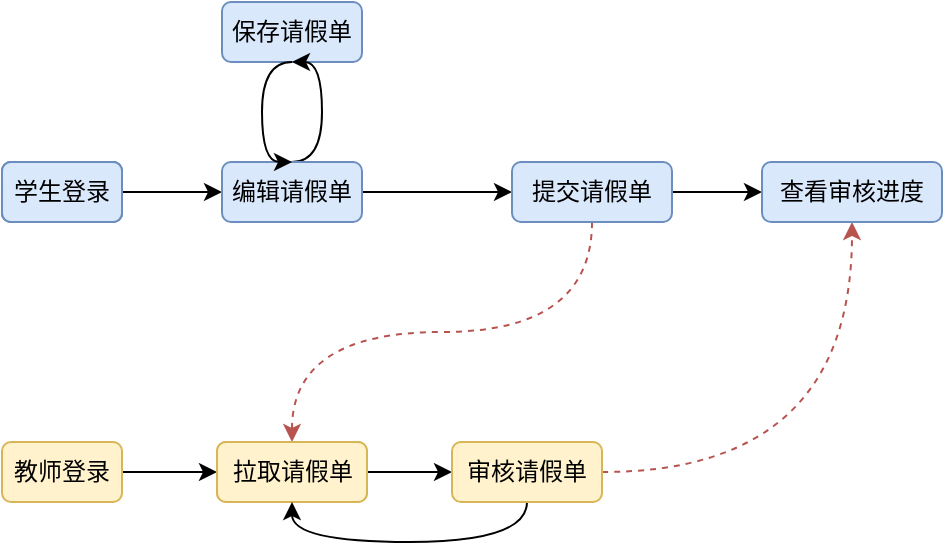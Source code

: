 <mxfile version="13.11.0" type="device"><diagram id="T8bHTVuCwac5UObbhcjZ" name="第 1 页"><mxGraphModel dx="1038" dy="585" grid="1" gridSize="10" guides="1" tooltips="1" connect="1" arrows="1" fold="1" page="1" pageScale="1" pageWidth="850" pageHeight="1100" math="0" shadow="0"><root><mxCell id="0"/><mxCell id="1" parent="0"/><mxCell id="f8gPI9lLjhUC61HTYJYY-6" value="保存请假单" style="rounded=1;whiteSpace=wrap;html=1;fillColor=#dae8fc;strokeColor=#6c8ebf;" vertex="1" parent="1"><mxGeometry x="200" y="80" width="70" height="30" as="geometry"/></mxCell><mxCell id="f8gPI9lLjhUC61HTYJYY-2" value="学生登录" style="rounded=1;whiteSpace=wrap;html=1;fillColor=#dae8fc;strokeColor=#6c8ebf;" vertex="1" parent="1"><mxGeometry x="90" y="160" width="60" height="30" as="geometry"/></mxCell><mxCell id="f8gPI9lLjhUC61HTYJYY-9" style="edgeStyle=orthogonalEdgeStyle;rounded=0;orthogonalLoop=1;jettySize=auto;html=1;exitX=1;exitY=0.5;exitDx=0;exitDy=0;entryX=0;entryY=0.5;entryDx=0;entryDy=0;" edge="1" parent="1" source="f8gPI9lLjhUC61HTYJYY-3" target="f8gPI9lLjhUC61HTYJYY-4"><mxGeometry relative="1" as="geometry"/></mxCell><mxCell id="f8gPI9lLjhUC61HTYJYY-3" value="学生登录" style="rounded=1;whiteSpace=wrap;html=1;fillColor=#dae8fc;strokeColor=#6c8ebf;" vertex="1" parent="1"><mxGeometry x="90" y="160" width="60" height="30" as="geometry"/></mxCell><mxCell id="f8gPI9lLjhUC61HTYJYY-13" style="edgeStyle=orthogonalEdgeStyle;curved=1;rounded=0;orthogonalLoop=1;jettySize=auto;html=1;exitX=1;exitY=0.5;exitDx=0;exitDy=0;entryX=0;entryY=0.5;entryDx=0;entryDy=0;" edge="1" parent="1" source="f8gPI9lLjhUC61HTYJYY-4" target="f8gPI9lLjhUC61HTYJYY-26"><mxGeometry relative="1" as="geometry"/></mxCell><mxCell id="f8gPI9lLjhUC61HTYJYY-35" style="edgeStyle=orthogonalEdgeStyle;curved=1;rounded=0;orthogonalLoop=1;jettySize=auto;html=1;exitX=0.5;exitY=0;exitDx=0;exitDy=0;entryX=0.5;entryY=1;entryDx=0;entryDy=0;" edge="1" parent="1" source="f8gPI9lLjhUC61HTYJYY-4" target="f8gPI9lLjhUC61HTYJYY-6"><mxGeometry relative="1" as="geometry"><Array as="points"><mxPoint x="250" y="160"/><mxPoint x="250" y="110"/></Array></mxGeometry></mxCell><mxCell id="f8gPI9lLjhUC61HTYJYY-4" value="编辑请假单" style="rounded=1;whiteSpace=wrap;html=1;fillColor=#dae8fc;strokeColor=#6c8ebf;" vertex="1" parent="1"><mxGeometry x="200" y="160" width="70" height="30" as="geometry"/></mxCell><mxCell id="f8gPI9lLjhUC61HTYJYY-21" style="edgeStyle=orthogonalEdgeStyle;curved=1;rounded=0;orthogonalLoop=1;jettySize=auto;html=1;exitX=0.5;exitY=1;exitDx=0;exitDy=0;entryX=0.5;entryY=0;entryDx=0;entryDy=0;dashed=1;fillColor=#f8cecc;strokeColor=#b85450;" edge="1" parent="1" source="f8gPI9lLjhUC61HTYJYY-26" target="f8gPI9lLjhUC61HTYJYY-16"><mxGeometry relative="1" as="geometry"><mxPoint x="360" y="240" as="sourcePoint"/></mxGeometry></mxCell><mxCell id="f8gPI9lLjhUC61HTYJYY-34" style="edgeStyle=orthogonalEdgeStyle;curved=1;rounded=0;orthogonalLoop=1;jettySize=auto;html=1;exitX=0.5;exitY=1;exitDx=0;exitDy=0;entryX=0.5;entryY=0;entryDx=0;entryDy=0;" edge="1" parent="1" source="f8gPI9lLjhUC61HTYJYY-6" target="f8gPI9lLjhUC61HTYJYY-4"><mxGeometry relative="1" as="geometry"><Array as="points"><mxPoint x="220" y="110"/><mxPoint x="220" y="160"/></Array></mxGeometry></mxCell><mxCell id="f8gPI9lLjhUC61HTYJYY-14" value="学生登录" style="rounded=1;whiteSpace=wrap;html=1;fillColor=#dae8fc;strokeColor=#6c8ebf;" vertex="1" parent="1"><mxGeometry x="90" y="160" width="60" height="30" as="geometry"/></mxCell><mxCell id="f8gPI9lLjhUC61HTYJYY-15" value="学生登录" style="rounded=1;whiteSpace=wrap;html=1;fillColor=#dae8fc;strokeColor=#6c8ebf;" vertex="1" parent="1"><mxGeometry x="90" y="160" width="60" height="30" as="geometry"/></mxCell><mxCell id="f8gPI9lLjhUC61HTYJYY-16" value="拉取请假单" style="rounded=1;whiteSpace=wrap;html=1;fillColor=#fff2cc;strokeColor=#d6b656;" vertex="1" parent="1"><mxGeometry x="197.5" y="300" width="75" height="30" as="geometry"/></mxCell><mxCell id="f8gPI9lLjhUC61HTYJYY-20" style="edgeStyle=orthogonalEdgeStyle;curved=1;rounded=0;orthogonalLoop=1;jettySize=auto;html=1;exitX=1;exitY=0.5;exitDx=0;exitDy=0;entryX=0;entryY=0.5;entryDx=0;entryDy=0;" edge="1" parent="1" source="f8gPI9lLjhUC61HTYJYY-18" target="f8gPI9lLjhUC61HTYJYY-16"><mxGeometry relative="1" as="geometry"/></mxCell><mxCell id="f8gPI9lLjhUC61HTYJYY-18" value="教师登录" style="rounded=1;whiteSpace=wrap;html=1;fillColor=#fff2cc;strokeColor=#d6b656;" vertex="1" parent="1"><mxGeometry x="90" y="300" width="60" height="30" as="geometry"/></mxCell><mxCell id="f8gPI9lLjhUC61HTYJYY-24" style="edgeStyle=orthogonalEdgeStyle;curved=1;rounded=0;orthogonalLoop=1;jettySize=auto;html=1;exitX=1;exitY=0.5;exitDx=0;exitDy=0;" edge="1" parent="1" source="f8gPI9lLjhUC61HTYJYY-22" target="f8gPI9lLjhUC61HTYJYY-23"><mxGeometry relative="1" as="geometry"/></mxCell><mxCell id="f8gPI9lLjhUC61HTYJYY-22" value="拉取请假单" style="rounded=1;whiteSpace=wrap;html=1;fillColor=#fff2cc;strokeColor=#d6b656;" vertex="1" parent="1"><mxGeometry x="197.5" y="300" width="75" height="30" as="geometry"/></mxCell><mxCell id="f8gPI9lLjhUC61HTYJYY-25" style="edgeStyle=orthogonalEdgeStyle;curved=1;rounded=0;orthogonalLoop=1;jettySize=auto;html=1;exitX=0.5;exitY=1;exitDx=0;exitDy=0;entryX=0.5;entryY=1;entryDx=0;entryDy=0;" edge="1" parent="1" source="f8gPI9lLjhUC61HTYJYY-23" target="f8gPI9lLjhUC61HTYJYY-22"><mxGeometry relative="1" as="geometry"/></mxCell><mxCell id="f8gPI9lLjhUC61HTYJYY-31" style="edgeStyle=orthogonalEdgeStyle;curved=1;rounded=0;orthogonalLoop=1;jettySize=auto;html=1;exitX=1;exitY=0.5;exitDx=0;exitDy=0;entryX=0.5;entryY=1;entryDx=0;entryDy=0;dashed=1;fillColor=#f8cecc;strokeColor=#b85450;" edge="1" parent="1" source="f8gPI9lLjhUC61HTYJYY-23" target="f8gPI9lLjhUC61HTYJYY-27"><mxGeometry relative="1" as="geometry"/></mxCell><mxCell id="f8gPI9lLjhUC61HTYJYY-23" value="审核请假单" style="rounded=1;whiteSpace=wrap;html=1;fillColor=#fff2cc;strokeColor=#d6b656;" vertex="1" parent="1"><mxGeometry x="315" y="300" width="75" height="30" as="geometry"/></mxCell><mxCell id="f8gPI9lLjhUC61HTYJYY-29" style="edgeStyle=orthogonalEdgeStyle;curved=1;rounded=0;orthogonalLoop=1;jettySize=auto;html=1;exitX=1;exitY=0.5;exitDx=0;exitDy=0;entryX=0;entryY=0.5;entryDx=0;entryDy=0;" edge="1" parent="1" source="f8gPI9lLjhUC61HTYJYY-26" target="f8gPI9lLjhUC61HTYJYY-27"><mxGeometry relative="1" as="geometry"/></mxCell><mxCell id="f8gPI9lLjhUC61HTYJYY-26" value="提交请假单" style="rounded=1;whiteSpace=wrap;html=1;fillColor=#dae8fc;strokeColor=#6c8ebf;" vertex="1" parent="1"><mxGeometry x="345" y="160" width="80" height="30" as="geometry"/></mxCell><mxCell id="f8gPI9lLjhUC61HTYJYY-27" value="查看审核进度" style="rounded=1;whiteSpace=wrap;html=1;fillColor=#dae8fc;strokeColor=#6c8ebf;" vertex="1" parent="1"><mxGeometry x="470" y="160" width="90" height="30" as="geometry"/></mxCell></root></mxGraphModel></diagram></mxfile>